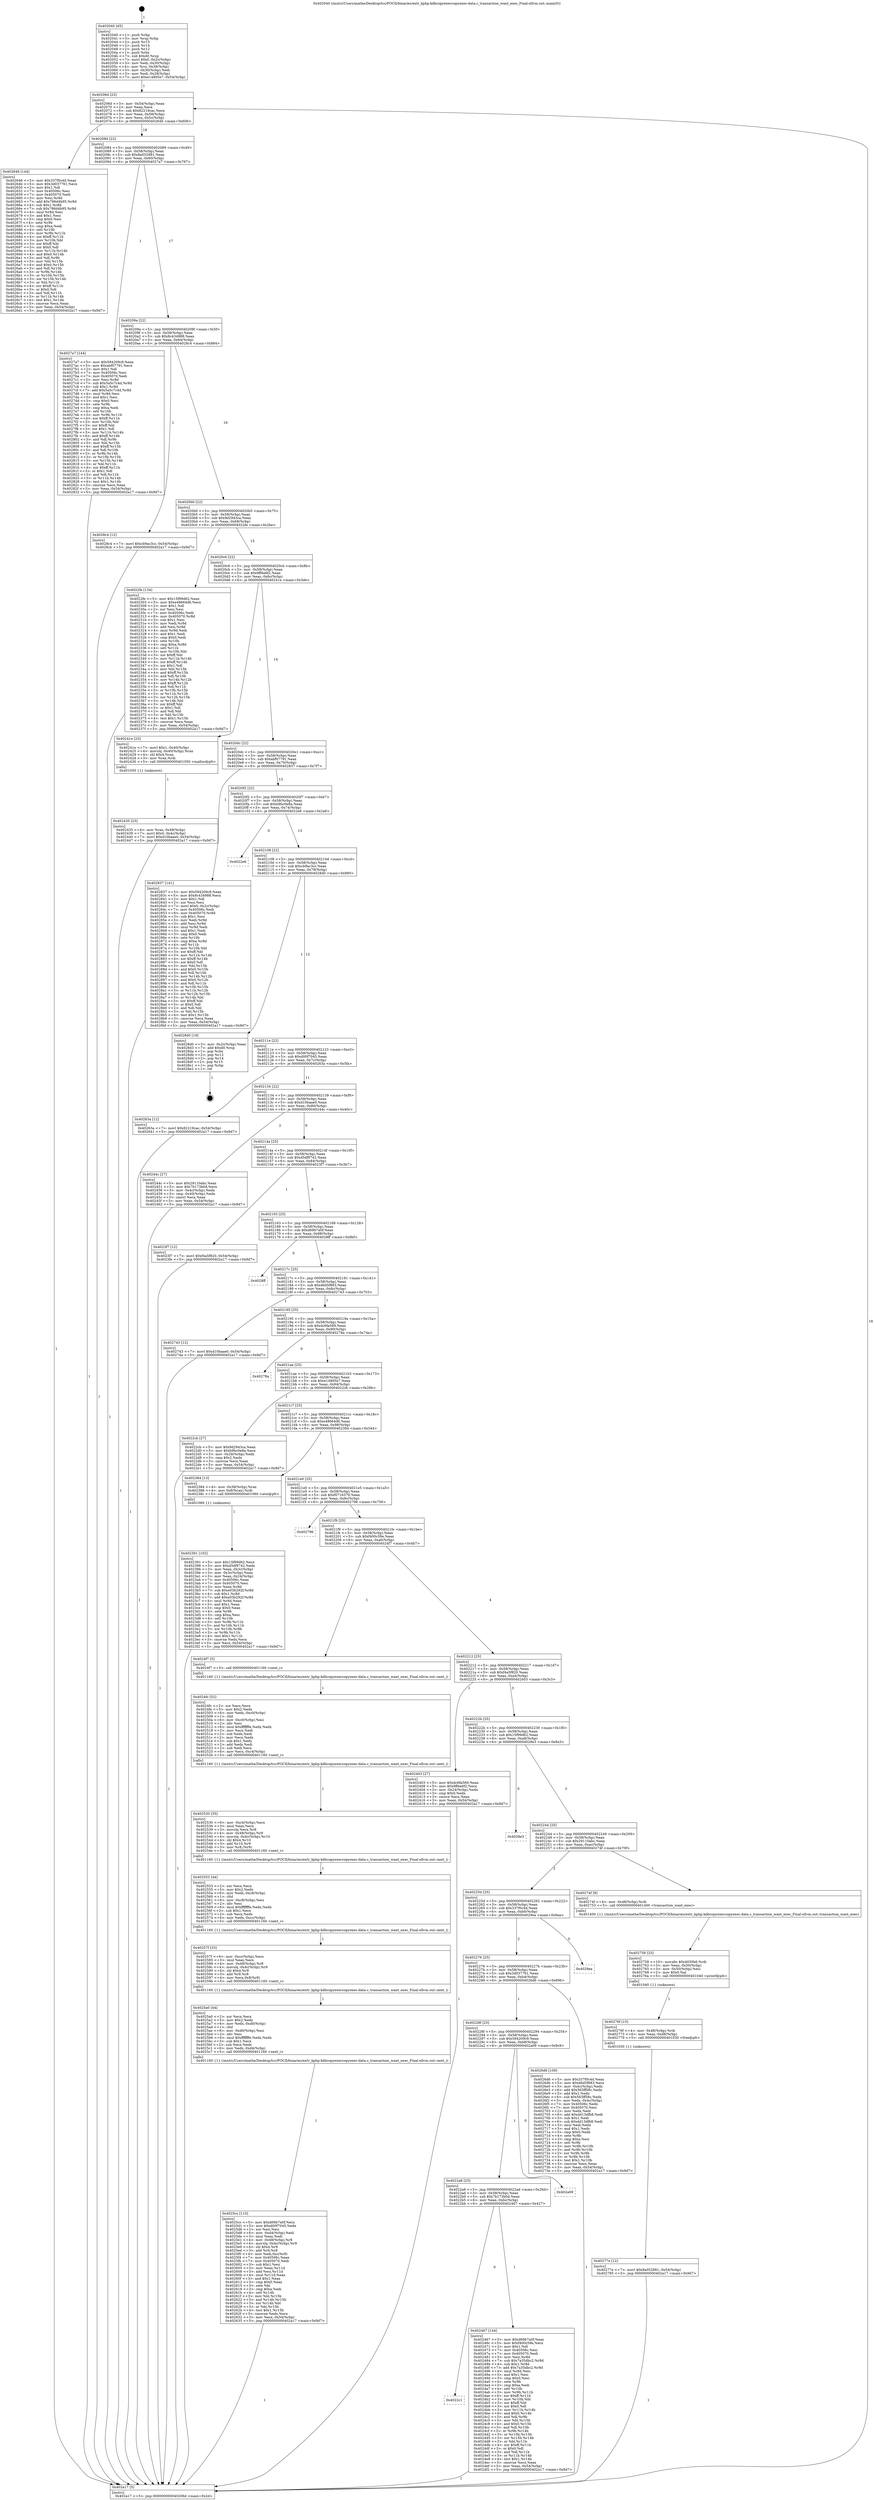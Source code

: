 digraph "0x402040" {
  label = "0x402040 (/mnt/c/Users/mathe/Desktop/tcc/POCII/binaries/extr_kphp-kdbcopyexeccopyexec-data.c_transaction_want_exec_Final-ollvm.out::main(0))"
  labelloc = "t"
  node[shape=record]

  Entry [label="",width=0.3,height=0.3,shape=circle,fillcolor=black,style=filled]
  "0x40206d" [label="{
     0x40206d [23]\l
     | [instrs]\l
     &nbsp;&nbsp;0x40206d \<+3\>: mov -0x54(%rbp),%eax\l
     &nbsp;&nbsp;0x402070 \<+2\>: mov %eax,%ecx\l
     &nbsp;&nbsp;0x402072 \<+6\>: sub $0x82219cac,%ecx\l
     &nbsp;&nbsp;0x402078 \<+3\>: mov %eax,-0x58(%rbp)\l
     &nbsp;&nbsp;0x40207b \<+3\>: mov %ecx,-0x5c(%rbp)\l
     &nbsp;&nbsp;0x40207e \<+6\>: je 0000000000402646 \<main+0x606\>\l
  }"]
  "0x402646" [label="{
     0x402646 [144]\l
     | [instrs]\l
     &nbsp;&nbsp;0x402646 \<+5\>: mov $0x337f0c4d,%eax\l
     &nbsp;&nbsp;0x40264b \<+5\>: mov $0x3d037761,%ecx\l
     &nbsp;&nbsp;0x402650 \<+2\>: mov $0x1,%dl\l
     &nbsp;&nbsp;0x402652 \<+7\>: mov 0x40506c,%esi\l
     &nbsp;&nbsp;0x402659 \<+7\>: mov 0x405070,%edi\l
     &nbsp;&nbsp;0x402660 \<+3\>: mov %esi,%r8d\l
     &nbsp;&nbsp;0x402663 \<+7\>: add $0x786d4b95,%r8d\l
     &nbsp;&nbsp;0x40266a \<+4\>: sub $0x1,%r8d\l
     &nbsp;&nbsp;0x40266e \<+7\>: sub $0x786d4b95,%r8d\l
     &nbsp;&nbsp;0x402675 \<+4\>: imul %r8d,%esi\l
     &nbsp;&nbsp;0x402679 \<+3\>: and $0x1,%esi\l
     &nbsp;&nbsp;0x40267c \<+3\>: cmp $0x0,%esi\l
     &nbsp;&nbsp;0x40267f \<+4\>: sete %r9b\l
     &nbsp;&nbsp;0x402683 \<+3\>: cmp $0xa,%edi\l
     &nbsp;&nbsp;0x402686 \<+4\>: setl %r10b\l
     &nbsp;&nbsp;0x40268a \<+3\>: mov %r9b,%r11b\l
     &nbsp;&nbsp;0x40268d \<+4\>: xor $0xff,%r11b\l
     &nbsp;&nbsp;0x402691 \<+3\>: mov %r10b,%bl\l
     &nbsp;&nbsp;0x402694 \<+3\>: xor $0xff,%bl\l
     &nbsp;&nbsp;0x402697 \<+3\>: xor $0x0,%dl\l
     &nbsp;&nbsp;0x40269a \<+3\>: mov %r11b,%r14b\l
     &nbsp;&nbsp;0x40269d \<+4\>: and $0x0,%r14b\l
     &nbsp;&nbsp;0x4026a1 \<+3\>: and %dl,%r9b\l
     &nbsp;&nbsp;0x4026a4 \<+3\>: mov %bl,%r15b\l
     &nbsp;&nbsp;0x4026a7 \<+4\>: and $0x0,%r15b\l
     &nbsp;&nbsp;0x4026ab \<+3\>: and %dl,%r10b\l
     &nbsp;&nbsp;0x4026ae \<+3\>: or %r9b,%r14b\l
     &nbsp;&nbsp;0x4026b1 \<+3\>: or %r10b,%r15b\l
     &nbsp;&nbsp;0x4026b4 \<+3\>: xor %r15b,%r14b\l
     &nbsp;&nbsp;0x4026b7 \<+3\>: or %bl,%r11b\l
     &nbsp;&nbsp;0x4026ba \<+4\>: xor $0xff,%r11b\l
     &nbsp;&nbsp;0x4026be \<+3\>: or $0x0,%dl\l
     &nbsp;&nbsp;0x4026c1 \<+3\>: and %dl,%r11b\l
     &nbsp;&nbsp;0x4026c4 \<+3\>: or %r11b,%r14b\l
     &nbsp;&nbsp;0x4026c7 \<+4\>: test $0x1,%r14b\l
     &nbsp;&nbsp;0x4026cb \<+3\>: cmovne %ecx,%eax\l
     &nbsp;&nbsp;0x4026ce \<+3\>: mov %eax,-0x54(%rbp)\l
     &nbsp;&nbsp;0x4026d1 \<+5\>: jmp 0000000000402a17 \<main+0x9d7\>\l
  }"]
  "0x402084" [label="{
     0x402084 [22]\l
     | [instrs]\l
     &nbsp;&nbsp;0x402084 \<+5\>: jmp 0000000000402089 \<main+0x49\>\l
     &nbsp;&nbsp;0x402089 \<+3\>: mov -0x58(%rbp),%eax\l
     &nbsp;&nbsp;0x40208c \<+5\>: sub $0x8a052881,%eax\l
     &nbsp;&nbsp;0x402091 \<+3\>: mov %eax,-0x60(%rbp)\l
     &nbsp;&nbsp;0x402094 \<+6\>: je 00000000004027a7 \<main+0x767\>\l
  }"]
  Exit [label="",width=0.3,height=0.3,shape=circle,fillcolor=black,style=filled,peripheries=2]
  "0x4027a7" [label="{
     0x4027a7 [144]\l
     | [instrs]\l
     &nbsp;&nbsp;0x4027a7 \<+5\>: mov $0x594209c9,%eax\l
     &nbsp;&nbsp;0x4027ac \<+5\>: mov $0xabf07791,%ecx\l
     &nbsp;&nbsp;0x4027b1 \<+2\>: mov $0x1,%dl\l
     &nbsp;&nbsp;0x4027b3 \<+7\>: mov 0x40506c,%esi\l
     &nbsp;&nbsp;0x4027ba \<+7\>: mov 0x405070,%edi\l
     &nbsp;&nbsp;0x4027c1 \<+3\>: mov %esi,%r8d\l
     &nbsp;&nbsp;0x4027c4 \<+7\>: sub $0x5a5c7c4d,%r8d\l
     &nbsp;&nbsp;0x4027cb \<+4\>: sub $0x1,%r8d\l
     &nbsp;&nbsp;0x4027cf \<+7\>: add $0x5a5c7c4d,%r8d\l
     &nbsp;&nbsp;0x4027d6 \<+4\>: imul %r8d,%esi\l
     &nbsp;&nbsp;0x4027da \<+3\>: and $0x1,%esi\l
     &nbsp;&nbsp;0x4027dd \<+3\>: cmp $0x0,%esi\l
     &nbsp;&nbsp;0x4027e0 \<+4\>: sete %r9b\l
     &nbsp;&nbsp;0x4027e4 \<+3\>: cmp $0xa,%edi\l
     &nbsp;&nbsp;0x4027e7 \<+4\>: setl %r10b\l
     &nbsp;&nbsp;0x4027eb \<+3\>: mov %r9b,%r11b\l
     &nbsp;&nbsp;0x4027ee \<+4\>: xor $0xff,%r11b\l
     &nbsp;&nbsp;0x4027f2 \<+3\>: mov %r10b,%bl\l
     &nbsp;&nbsp;0x4027f5 \<+3\>: xor $0xff,%bl\l
     &nbsp;&nbsp;0x4027f8 \<+3\>: xor $0x1,%dl\l
     &nbsp;&nbsp;0x4027fb \<+3\>: mov %r11b,%r14b\l
     &nbsp;&nbsp;0x4027fe \<+4\>: and $0xff,%r14b\l
     &nbsp;&nbsp;0x402802 \<+3\>: and %dl,%r9b\l
     &nbsp;&nbsp;0x402805 \<+3\>: mov %bl,%r15b\l
     &nbsp;&nbsp;0x402808 \<+4\>: and $0xff,%r15b\l
     &nbsp;&nbsp;0x40280c \<+3\>: and %dl,%r10b\l
     &nbsp;&nbsp;0x40280f \<+3\>: or %r9b,%r14b\l
     &nbsp;&nbsp;0x402812 \<+3\>: or %r10b,%r15b\l
     &nbsp;&nbsp;0x402815 \<+3\>: xor %r15b,%r14b\l
     &nbsp;&nbsp;0x402818 \<+3\>: or %bl,%r11b\l
     &nbsp;&nbsp;0x40281b \<+4\>: xor $0xff,%r11b\l
     &nbsp;&nbsp;0x40281f \<+3\>: or $0x1,%dl\l
     &nbsp;&nbsp;0x402822 \<+3\>: and %dl,%r11b\l
     &nbsp;&nbsp;0x402825 \<+3\>: or %r11b,%r14b\l
     &nbsp;&nbsp;0x402828 \<+4\>: test $0x1,%r14b\l
     &nbsp;&nbsp;0x40282c \<+3\>: cmovne %ecx,%eax\l
     &nbsp;&nbsp;0x40282f \<+3\>: mov %eax,-0x54(%rbp)\l
     &nbsp;&nbsp;0x402832 \<+5\>: jmp 0000000000402a17 \<main+0x9d7\>\l
  }"]
  "0x40209a" [label="{
     0x40209a [22]\l
     | [instrs]\l
     &nbsp;&nbsp;0x40209a \<+5\>: jmp 000000000040209f \<main+0x5f\>\l
     &nbsp;&nbsp;0x40209f \<+3\>: mov -0x58(%rbp),%eax\l
     &nbsp;&nbsp;0x4020a2 \<+5\>: sub $0x8c434988,%eax\l
     &nbsp;&nbsp;0x4020a7 \<+3\>: mov %eax,-0x64(%rbp)\l
     &nbsp;&nbsp;0x4020aa \<+6\>: je 00000000004028c4 \<main+0x884\>\l
  }"]
  "0x40277e" [label="{
     0x40277e [12]\l
     | [instrs]\l
     &nbsp;&nbsp;0x40277e \<+7\>: movl $0x8a052881,-0x54(%rbp)\l
     &nbsp;&nbsp;0x402785 \<+5\>: jmp 0000000000402a17 \<main+0x9d7\>\l
  }"]
  "0x4028c4" [label="{
     0x4028c4 [12]\l
     | [instrs]\l
     &nbsp;&nbsp;0x4028c4 \<+7\>: movl $0xcb9ac3cc,-0x54(%rbp)\l
     &nbsp;&nbsp;0x4028cb \<+5\>: jmp 0000000000402a17 \<main+0x9d7\>\l
  }"]
  "0x4020b0" [label="{
     0x4020b0 [22]\l
     | [instrs]\l
     &nbsp;&nbsp;0x4020b0 \<+5\>: jmp 00000000004020b5 \<main+0x75\>\l
     &nbsp;&nbsp;0x4020b5 \<+3\>: mov -0x58(%rbp),%eax\l
     &nbsp;&nbsp;0x4020b8 \<+5\>: sub $0x9d2943ca,%eax\l
     &nbsp;&nbsp;0x4020bd \<+3\>: mov %eax,-0x68(%rbp)\l
     &nbsp;&nbsp;0x4020c0 \<+6\>: je 00000000004022fe \<main+0x2be\>\l
  }"]
  "0x40276f" [label="{
     0x40276f [15]\l
     | [instrs]\l
     &nbsp;&nbsp;0x40276f \<+4\>: mov -0x48(%rbp),%rdi\l
     &nbsp;&nbsp;0x402773 \<+6\>: mov %eax,-0xd8(%rbp)\l
     &nbsp;&nbsp;0x402779 \<+5\>: call 0000000000401030 \<free@plt\>\l
     | [calls]\l
     &nbsp;&nbsp;0x401030 \{1\} (unknown)\l
  }"]
  "0x4022fe" [label="{
     0x4022fe [134]\l
     | [instrs]\l
     &nbsp;&nbsp;0x4022fe \<+5\>: mov $0x15f99d62,%eax\l
     &nbsp;&nbsp;0x402303 \<+5\>: mov $0xe48664d6,%ecx\l
     &nbsp;&nbsp;0x402308 \<+2\>: mov $0x1,%dl\l
     &nbsp;&nbsp;0x40230a \<+2\>: xor %esi,%esi\l
     &nbsp;&nbsp;0x40230c \<+7\>: mov 0x40506c,%edi\l
     &nbsp;&nbsp;0x402313 \<+8\>: mov 0x405070,%r8d\l
     &nbsp;&nbsp;0x40231b \<+3\>: sub $0x1,%esi\l
     &nbsp;&nbsp;0x40231e \<+3\>: mov %edi,%r9d\l
     &nbsp;&nbsp;0x402321 \<+3\>: add %esi,%r9d\l
     &nbsp;&nbsp;0x402324 \<+4\>: imul %r9d,%edi\l
     &nbsp;&nbsp;0x402328 \<+3\>: and $0x1,%edi\l
     &nbsp;&nbsp;0x40232b \<+3\>: cmp $0x0,%edi\l
     &nbsp;&nbsp;0x40232e \<+4\>: sete %r10b\l
     &nbsp;&nbsp;0x402332 \<+4\>: cmp $0xa,%r8d\l
     &nbsp;&nbsp;0x402336 \<+4\>: setl %r11b\l
     &nbsp;&nbsp;0x40233a \<+3\>: mov %r10b,%bl\l
     &nbsp;&nbsp;0x40233d \<+3\>: xor $0xff,%bl\l
     &nbsp;&nbsp;0x402340 \<+3\>: mov %r11b,%r14b\l
     &nbsp;&nbsp;0x402343 \<+4\>: xor $0xff,%r14b\l
     &nbsp;&nbsp;0x402347 \<+3\>: xor $0x1,%dl\l
     &nbsp;&nbsp;0x40234a \<+3\>: mov %bl,%r15b\l
     &nbsp;&nbsp;0x40234d \<+4\>: and $0xff,%r15b\l
     &nbsp;&nbsp;0x402351 \<+3\>: and %dl,%r10b\l
     &nbsp;&nbsp;0x402354 \<+3\>: mov %r14b,%r12b\l
     &nbsp;&nbsp;0x402357 \<+4\>: and $0xff,%r12b\l
     &nbsp;&nbsp;0x40235b \<+3\>: and %dl,%r11b\l
     &nbsp;&nbsp;0x40235e \<+3\>: or %r10b,%r15b\l
     &nbsp;&nbsp;0x402361 \<+3\>: or %r11b,%r12b\l
     &nbsp;&nbsp;0x402364 \<+3\>: xor %r12b,%r15b\l
     &nbsp;&nbsp;0x402367 \<+3\>: or %r14b,%bl\l
     &nbsp;&nbsp;0x40236a \<+3\>: xor $0xff,%bl\l
     &nbsp;&nbsp;0x40236d \<+3\>: or $0x1,%dl\l
     &nbsp;&nbsp;0x402370 \<+2\>: and %dl,%bl\l
     &nbsp;&nbsp;0x402372 \<+3\>: or %bl,%r15b\l
     &nbsp;&nbsp;0x402375 \<+4\>: test $0x1,%r15b\l
     &nbsp;&nbsp;0x402379 \<+3\>: cmovne %ecx,%eax\l
     &nbsp;&nbsp;0x40237c \<+3\>: mov %eax,-0x54(%rbp)\l
     &nbsp;&nbsp;0x40237f \<+5\>: jmp 0000000000402a17 \<main+0x9d7\>\l
  }"]
  "0x4020c6" [label="{
     0x4020c6 [22]\l
     | [instrs]\l
     &nbsp;&nbsp;0x4020c6 \<+5\>: jmp 00000000004020cb \<main+0x8b\>\l
     &nbsp;&nbsp;0x4020cb \<+3\>: mov -0x58(%rbp),%eax\l
     &nbsp;&nbsp;0x4020ce \<+5\>: sub $0x9ff4e6f2,%eax\l
     &nbsp;&nbsp;0x4020d3 \<+3\>: mov %eax,-0x6c(%rbp)\l
     &nbsp;&nbsp;0x4020d6 \<+6\>: je 000000000040241e \<main+0x3de\>\l
  }"]
  "0x402758" [label="{
     0x402758 [23]\l
     | [instrs]\l
     &nbsp;&nbsp;0x402758 \<+10\>: movabs $0x4030b6,%rdi\l
     &nbsp;&nbsp;0x402762 \<+3\>: mov %eax,-0x50(%rbp)\l
     &nbsp;&nbsp;0x402765 \<+3\>: mov -0x50(%rbp),%esi\l
     &nbsp;&nbsp;0x402768 \<+2\>: mov $0x0,%al\l
     &nbsp;&nbsp;0x40276a \<+5\>: call 0000000000401040 \<printf@plt\>\l
     | [calls]\l
     &nbsp;&nbsp;0x401040 \{1\} (unknown)\l
  }"]
  "0x40241e" [label="{
     0x40241e [23]\l
     | [instrs]\l
     &nbsp;&nbsp;0x40241e \<+7\>: movl $0x1,-0x40(%rbp)\l
     &nbsp;&nbsp;0x402425 \<+4\>: movslq -0x40(%rbp),%rax\l
     &nbsp;&nbsp;0x402429 \<+4\>: shl $0x4,%rax\l
     &nbsp;&nbsp;0x40242d \<+3\>: mov %rax,%rdi\l
     &nbsp;&nbsp;0x402430 \<+5\>: call 0000000000401050 \<malloc@plt\>\l
     | [calls]\l
     &nbsp;&nbsp;0x401050 \{1\} (unknown)\l
  }"]
  "0x4020dc" [label="{
     0x4020dc [22]\l
     | [instrs]\l
     &nbsp;&nbsp;0x4020dc \<+5\>: jmp 00000000004020e1 \<main+0xa1\>\l
     &nbsp;&nbsp;0x4020e1 \<+3\>: mov -0x58(%rbp),%eax\l
     &nbsp;&nbsp;0x4020e4 \<+5\>: sub $0xabf07791,%eax\l
     &nbsp;&nbsp;0x4020e9 \<+3\>: mov %eax,-0x70(%rbp)\l
     &nbsp;&nbsp;0x4020ec \<+6\>: je 0000000000402837 \<main+0x7f7\>\l
  }"]
  "0x4025cc" [label="{
     0x4025cc [110]\l
     | [instrs]\l
     &nbsp;&nbsp;0x4025cc \<+5\>: mov $0xd69b7a0f,%ecx\l
     &nbsp;&nbsp;0x4025d1 \<+5\>: mov $0xd00f7045,%edx\l
     &nbsp;&nbsp;0x4025d6 \<+2\>: xor %esi,%esi\l
     &nbsp;&nbsp;0x4025d8 \<+6\>: mov -0xd4(%rbp),%edi\l
     &nbsp;&nbsp;0x4025de \<+3\>: imul %eax,%edi\l
     &nbsp;&nbsp;0x4025e1 \<+4\>: mov -0x48(%rbp),%r8\l
     &nbsp;&nbsp;0x4025e5 \<+4\>: movslq -0x4c(%rbp),%r9\l
     &nbsp;&nbsp;0x4025e9 \<+4\>: shl $0x4,%r9\l
     &nbsp;&nbsp;0x4025ed \<+3\>: add %r9,%r8\l
     &nbsp;&nbsp;0x4025f0 \<+4\>: mov %edi,0xc(%r8)\l
     &nbsp;&nbsp;0x4025f4 \<+7\>: mov 0x40506c,%eax\l
     &nbsp;&nbsp;0x4025fb \<+7\>: mov 0x405070,%edi\l
     &nbsp;&nbsp;0x402602 \<+3\>: sub $0x1,%esi\l
     &nbsp;&nbsp;0x402605 \<+3\>: mov %eax,%r11d\l
     &nbsp;&nbsp;0x402608 \<+3\>: add %esi,%r11d\l
     &nbsp;&nbsp;0x40260b \<+4\>: imul %r11d,%eax\l
     &nbsp;&nbsp;0x40260f \<+3\>: and $0x1,%eax\l
     &nbsp;&nbsp;0x402612 \<+3\>: cmp $0x0,%eax\l
     &nbsp;&nbsp;0x402615 \<+3\>: sete %bl\l
     &nbsp;&nbsp;0x402618 \<+3\>: cmp $0xa,%edi\l
     &nbsp;&nbsp;0x40261b \<+4\>: setl %r14b\l
     &nbsp;&nbsp;0x40261f \<+3\>: mov %bl,%r15b\l
     &nbsp;&nbsp;0x402622 \<+3\>: and %r14b,%r15b\l
     &nbsp;&nbsp;0x402625 \<+3\>: xor %r14b,%bl\l
     &nbsp;&nbsp;0x402628 \<+3\>: or %bl,%r15b\l
     &nbsp;&nbsp;0x40262b \<+4\>: test $0x1,%r15b\l
     &nbsp;&nbsp;0x40262f \<+3\>: cmovne %edx,%ecx\l
     &nbsp;&nbsp;0x402632 \<+3\>: mov %ecx,-0x54(%rbp)\l
     &nbsp;&nbsp;0x402635 \<+5\>: jmp 0000000000402a17 \<main+0x9d7\>\l
  }"]
  "0x402837" [label="{
     0x402837 [141]\l
     | [instrs]\l
     &nbsp;&nbsp;0x402837 \<+5\>: mov $0x594209c9,%eax\l
     &nbsp;&nbsp;0x40283c \<+5\>: mov $0x8c434988,%ecx\l
     &nbsp;&nbsp;0x402841 \<+2\>: mov $0x1,%dl\l
     &nbsp;&nbsp;0x402843 \<+2\>: xor %esi,%esi\l
     &nbsp;&nbsp;0x402845 \<+7\>: movl $0x0,-0x2c(%rbp)\l
     &nbsp;&nbsp;0x40284c \<+7\>: mov 0x40506c,%edi\l
     &nbsp;&nbsp;0x402853 \<+8\>: mov 0x405070,%r8d\l
     &nbsp;&nbsp;0x40285b \<+3\>: sub $0x1,%esi\l
     &nbsp;&nbsp;0x40285e \<+3\>: mov %edi,%r9d\l
     &nbsp;&nbsp;0x402861 \<+3\>: add %esi,%r9d\l
     &nbsp;&nbsp;0x402864 \<+4\>: imul %r9d,%edi\l
     &nbsp;&nbsp;0x402868 \<+3\>: and $0x1,%edi\l
     &nbsp;&nbsp;0x40286b \<+3\>: cmp $0x0,%edi\l
     &nbsp;&nbsp;0x40286e \<+4\>: sete %r10b\l
     &nbsp;&nbsp;0x402872 \<+4\>: cmp $0xa,%r8d\l
     &nbsp;&nbsp;0x402876 \<+4\>: setl %r11b\l
     &nbsp;&nbsp;0x40287a \<+3\>: mov %r10b,%bl\l
     &nbsp;&nbsp;0x40287d \<+3\>: xor $0xff,%bl\l
     &nbsp;&nbsp;0x402880 \<+3\>: mov %r11b,%r14b\l
     &nbsp;&nbsp;0x402883 \<+4\>: xor $0xff,%r14b\l
     &nbsp;&nbsp;0x402887 \<+3\>: xor $0x0,%dl\l
     &nbsp;&nbsp;0x40288a \<+3\>: mov %bl,%r15b\l
     &nbsp;&nbsp;0x40288d \<+4\>: and $0x0,%r15b\l
     &nbsp;&nbsp;0x402891 \<+3\>: and %dl,%r10b\l
     &nbsp;&nbsp;0x402894 \<+3\>: mov %r14b,%r12b\l
     &nbsp;&nbsp;0x402897 \<+4\>: and $0x0,%r12b\l
     &nbsp;&nbsp;0x40289b \<+3\>: and %dl,%r11b\l
     &nbsp;&nbsp;0x40289e \<+3\>: or %r10b,%r15b\l
     &nbsp;&nbsp;0x4028a1 \<+3\>: or %r11b,%r12b\l
     &nbsp;&nbsp;0x4028a4 \<+3\>: xor %r12b,%r15b\l
     &nbsp;&nbsp;0x4028a7 \<+3\>: or %r14b,%bl\l
     &nbsp;&nbsp;0x4028aa \<+3\>: xor $0xff,%bl\l
     &nbsp;&nbsp;0x4028ad \<+3\>: or $0x0,%dl\l
     &nbsp;&nbsp;0x4028b0 \<+2\>: and %dl,%bl\l
     &nbsp;&nbsp;0x4028b2 \<+3\>: or %bl,%r15b\l
     &nbsp;&nbsp;0x4028b5 \<+4\>: test $0x1,%r15b\l
     &nbsp;&nbsp;0x4028b9 \<+3\>: cmovne %ecx,%eax\l
     &nbsp;&nbsp;0x4028bc \<+3\>: mov %eax,-0x54(%rbp)\l
     &nbsp;&nbsp;0x4028bf \<+5\>: jmp 0000000000402a17 \<main+0x9d7\>\l
  }"]
  "0x4020f2" [label="{
     0x4020f2 [22]\l
     | [instrs]\l
     &nbsp;&nbsp;0x4020f2 \<+5\>: jmp 00000000004020f7 \<main+0xb7\>\l
     &nbsp;&nbsp;0x4020f7 \<+3\>: mov -0x58(%rbp),%eax\l
     &nbsp;&nbsp;0x4020fa \<+5\>: sub $0xb9bc0e8a,%eax\l
     &nbsp;&nbsp;0x4020ff \<+3\>: mov %eax,-0x74(%rbp)\l
     &nbsp;&nbsp;0x402102 \<+6\>: je 00000000004022e6 \<main+0x2a6\>\l
  }"]
  "0x4025a0" [label="{
     0x4025a0 [44]\l
     | [instrs]\l
     &nbsp;&nbsp;0x4025a0 \<+2\>: xor %ecx,%ecx\l
     &nbsp;&nbsp;0x4025a2 \<+5\>: mov $0x2,%edx\l
     &nbsp;&nbsp;0x4025a7 \<+6\>: mov %edx,-0xd0(%rbp)\l
     &nbsp;&nbsp;0x4025ad \<+1\>: cltd\l
     &nbsp;&nbsp;0x4025ae \<+6\>: mov -0xd0(%rbp),%esi\l
     &nbsp;&nbsp;0x4025b4 \<+2\>: idiv %esi\l
     &nbsp;&nbsp;0x4025b6 \<+6\>: imul $0xfffffffe,%edx,%edx\l
     &nbsp;&nbsp;0x4025bc \<+3\>: sub $0x1,%ecx\l
     &nbsp;&nbsp;0x4025bf \<+2\>: sub %ecx,%edx\l
     &nbsp;&nbsp;0x4025c1 \<+6\>: mov %edx,-0xd4(%rbp)\l
     &nbsp;&nbsp;0x4025c7 \<+5\>: call 0000000000401160 \<next_i\>\l
     | [calls]\l
     &nbsp;&nbsp;0x401160 \{1\} (/mnt/c/Users/mathe/Desktop/tcc/POCII/binaries/extr_kphp-kdbcopyexeccopyexec-data.c_transaction_want_exec_Final-ollvm.out::next_i)\l
  }"]
  "0x4022e6" [label="{
     0x4022e6\l
  }", style=dashed]
  "0x402108" [label="{
     0x402108 [22]\l
     | [instrs]\l
     &nbsp;&nbsp;0x402108 \<+5\>: jmp 000000000040210d \<main+0xcd\>\l
     &nbsp;&nbsp;0x40210d \<+3\>: mov -0x58(%rbp),%eax\l
     &nbsp;&nbsp;0x402110 \<+5\>: sub $0xcb9ac3cc,%eax\l
     &nbsp;&nbsp;0x402115 \<+3\>: mov %eax,-0x78(%rbp)\l
     &nbsp;&nbsp;0x402118 \<+6\>: je 00000000004028d0 \<main+0x890\>\l
  }"]
  "0x40257f" [label="{
     0x40257f [33]\l
     | [instrs]\l
     &nbsp;&nbsp;0x40257f \<+6\>: mov -0xcc(%rbp),%ecx\l
     &nbsp;&nbsp;0x402585 \<+3\>: imul %eax,%ecx\l
     &nbsp;&nbsp;0x402588 \<+4\>: mov -0x48(%rbp),%r8\l
     &nbsp;&nbsp;0x40258c \<+4\>: movslq -0x4c(%rbp),%r9\l
     &nbsp;&nbsp;0x402590 \<+4\>: shl $0x4,%r9\l
     &nbsp;&nbsp;0x402594 \<+3\>: add %r9,%r8\l
     &nbsp;&nbsp;0x402597 \<+4\>: mov %ecx,0x8(%r8)\l
     &nbsp;&nbsp;0x40259b \<+5\>: call 0000000000401160 \<next_i\>\l
     | [calls]\l
     &nbsp;&nbsp;0x401160 \{1\} (/mnt/c/Users/mathe/Desktop/tcc/POCII/binaries/extr_kphp-kdbcopyexeccopyexec-data.c_transaction_want_exec_Final-ollvm.out::next_i)\l
  }"]
  "0x4028d0" [label="{
     0x4028d0 [19]\l
     | [instrs]\l
     &nbsp;&nbsp;0x4028d0 \<+3\>: mov -0x2c(%rbp),%eax\l
     &nbsp;&nbsp;0x4028d3 \<+7\>: add $0xd0,%rsp\l
     &nbsp;&nbsp;0x4028da \<+1\>: pop %rbx\l
     &nbsp;&nbsp;0x4028db \<+2\>: pop %r12\l
     &nbsp;&nbsp;0x4028dd \<+2\>: pop %r14\l
     &nbsp;&nbsp;0x4028df \<+2\>: pop %r15\l
     &nbsp;&nbsp;0x4028e1 \<+1\>: pop %rbp\l
     &nbsp;&nbsp;0x4028e2 \<+1\>: ret\l
  }"]
  "0x40211e" [label="{
     0x40211e [22]\l
     | [instrs]\l
     &nbsp;&nbsp;0x40211e \<+5\>: jmp 0000000000402123 \<main+0xe3\>\l
     &nbsp;&nbsp;0x402123 \<+3\>: mov -0x58(%rbp),%eax\l
     &nbsp;&nbsp;0x402126 \<+5\>: sub $0xd00f7045,%eax\l
     &nbsp;&nbsp;0x40212b \<+3\>: mov %eax,-0x7c(%rbp)\l
     &nbsp;&nbsp;0x40212e \<+6\>: je 000000000040263a \<main+0x5fa\>\l
  }"]
  "0x402553" [label="{
     0x402553 [44]\l
     | [instrs]\l
     &nbsp;&nbsp;0x402553 \<+2\>: xor %ecx,%ecx\l
     &nbsp;&nbsp;0x402555 \<+5\>: mov $0x2,%edx\l
     &nbsp;&nbsp;0x40255a \<+6\>: mov %edx,-0xc8(%rbp)\l
     &nbsp;&nbsp;0x402560 \<+1\>: cltd\l
     &nbsp;&nbsp;0x402561 \<+6\>: mov -0xc8(%rbp),%esi\l
     &nbsp;&nbsp;0x402567 \<+2\>: idiv %esi\l
     &nbsp;&nbsp;0x402569 \<+6\>: imul $0xfffffffe,%edx,%edx\l
     &nbsp;&nbsp;0x40256f \<+3\>: sub $0x1,%ecx\l
     &nbsp;&nbsp;0x402572 \<+2\>: sub %ecx,%edx\l
     &nbsp;&nbsp;0x402574 \<+6\>: mov %edx,-0xcc(%rbp)\l
     &nbsp;&nbsp;0x40257a \<+5\>: call 0000000000401160 \<next_i\>\l
     | [calls]\l
     &nbsp;&nbsp;0x401160 \{1\} (/mnt/c/Users/mathe/Desktop/tcc/POCII/binaries/extr_kphp-kdbcopyexeccopyexec-data.c_transaction_want_exec_Final-ollvm.out::next_i)\l
  }"]
  "0x40263a" [label="{
     0x40263a [12]\l
     | [instrs]\l
     &nbsp;&nbsp;0x40263a \<+7\>: movl $0x82219cac,-0x54(%rbp)\l
     &nbsp;&nbsp;0x402641 \<+5\>: jmp 0000000000402a17 \<main+0x9d7\>\l
  }"]
  "0x402134" [label="{
     0x402134 [22]\l
     | [instrs]\l
     &nbsp;&nbsp;0x402134 \<+5\>: jmp 0000000000402139 \<main+0xf9\>\l
     &nbsp;&nbsp;0x402139 \<+3\>: mov -0x58(%rbp),%eax\l
     &nbsp;&nbsp;0x40213c \<+5\>: sub $0xd10baae0,%eax\l
     &nbsp;&nbsp;0x402141 \<+3\>: mov %eax,-0x80(%rbp)\l
     &nbsp;&nbsp;0x402144 \<+6\>: je 000000000040244c \<main+0x40c\>\l
  }"]
  "0x402530" [label="{
     0x402530 [35]\l
     | [instrs]\l
     &nbsp;&nbsp;0x402530 \<+6\>: mov -0xc4(%rbp),%ecx\l
     &nbsp;&nbsp;0x402536 \<+3\>: imul %eax,%ecx\l
     &nbsp;&nbsp;0x402539 \<+3\>: movslq %ecx,%r8\l
     &nbsp;&nbsp;0x40253c \<+4\>: mov -0x48(%rbp),%r9\l
     &nbsp;&nbsp;0x402540 \<+4\>: movslq -0x4c(%rbp),%r10\l
     &nbsp;&nbsp;0x402544 \<+4\>: shl $0x4,%r10\l
     &nbsp;&nbsp;0x402548 \<+3\>: add %r10,%r9\l
     &nbsp;&nbsp;0x40254b \<+3\>: mov %r8,(%r9)\l
     &nbsp;&nbsp;0x40254e \<+5\>: call 0000000000401160 \<next_i\>\l
     | [calls]\l
     &nbsp;&nbsp;0x401160 \{1\} (/mnt/c/Users/mathe/Desktop/tcc/POCII/binaries/extr_kphp-kdbcopyexeccopyexec-data.c_transaction_want_exec_Final-ollvm.out::next_i)\l
  }"]
  "0x40244c" [label="{
     0x40244c [27]\l
     | [instrs]\l
     &nbsp;&nbsp;0x40244c \<+5\>: mov $0x29110abc,%eax\l
     &nbsp;&nbsp;0x402451 \<+5\>: mov $0x7b173b0d,%ecx\l
     &nbsp;&nbsp;0x402456 \<+3\>: mov -0x4c(%rbp),%edx\l
     &nbsp;&nbsp;0x402459 \<+3\>: cmp -0x40(%rbp),%edx\l
     &nbsp;&nbsp;0x40245c \<+3\>: cmovl %ecx,%eax\l
     &nbsp;&nbsp;0x40245f \<+3\>: mov %eax,-0x54(%rbp)\l
     &nbsp;&nbsp;0x402462 \<+5\>: jmp 0000000000402a17 \<main+0x9d7\>\l
  }"]
  "0x40214a" [label="{
     0x40214a [25]\l
     | [instrs]\l
     &nbsp;&nbsp;0x40214a \<+5\>: jmp 000000000040214f \<main+0x10f\>\l
     &nbsp;&nbsp;0x40214f \<+3\>: mov -0x58(%rbp),%eax\l
     &nbsp;&nbsp;0x402152 \<+5\>: sub $0xd5df9742,%eax\l
     &nbsp;&nbsp;0x402157 \<+6\>: mov %eax,-0x84(%rbp)\l
     &nbsp;&nbsp;0x40215d \<+6\>: je 00000000004023f7 \<main+0x3b7\>\l
  }"]
  "0x4024fc" [label="{
     0x4024fc [52]\l
     | [instrs]\l
     &nbsp;&nbsp;0x4024fc \<+2\>: xor %ecx,%ecx\l
     &nbsp;&nbsp;0x4024fe \<+5\>: mov $0x2,%edx\l
     &nbsp;&nbsp;0x402503 \<+6\>: mov %edx,-0xc0(%rbp)\l
     &nbsp;&nbsp;0x402509 \<+1\>: cltd\l
     &nbsp;&nbsp;0x40250a \<+6\>: mov -0xc0(%rbp),%esi\l
     &nbsp;&nbsp;0x402510 \<+2\>: idiv %esi\l
     &nbsp;&nbsp;0x402512 \<+6\>: imul $0xfffffffe,%edx,%edx\l
     &nbsp;&nbsp;0x402518 \<+2\>: mov %ecx,%edi\l
     &nbsp;&nbsp;0x40251a \<+2\>: sub %edx,%edi\l
     &nbsp;&nbsp;0x40251c \<+2\>: mov %ecx,%edx\l
     &nbsp;&nbsp;0x40251e \<+3\>: sub $0x1,%edx\l
     &nbsp;&nbsp;0x402521 \<+2\>: add %edx,%edi\l
     &nbsp;&nbsp;0x402523 \<+2\>: sub %edi,%ecx\l
     &nbsp;&nbsp;0x402525 \<+6\>: mov %ecx,-0xc4(%rbp)\l
     &nbsp;&nbsp;0x40252b \<+5\>: call 0000000000401160 \<next_i\>\l
     | [calls]\l
     &nbsp;&nbsp;0x401160 \{1\} (/mnt/c/Users/mathe/Desktop/tcc/POCII/binaries/extr_kphp-kdbcopyexeccopyexec-data.c_transaction_want_exec_Final-ollvm.out::next_i)\l
  }"]
  "0x4023f7" [label="{
     0x4023f7 [12]\l
     | [instrs]\l
     &nbsp;&nbsp;0x4023f7 \<+7\>: movl $0xf4a5f820,-0x54(%rbp)\l
     &nbsp;&nbsp;0x4023fe \<+5\>: jmp 0000000000402a17 \<main+0x9d7\>\l
  }"]
  "0x402163" [label="{
     0x402163 [25]\l
     | [instrs]\l
     &nbsp;&nbsp;0x402163 \<+5\>: jmp 0000000000402168 \<main+0x128\>\l
     &nbsp;&nbsp;0x402168 \<+3\>: mov -0x58(%rbp),%eax\l
     &nbsp;&nbsp;0x40216b \<+5\>: sub $0xd69b7a0f,%eax\l
     &nbsp;&nbsp;0x402170 \<+6\>: mov %eax,-0x88(%rbp)\l
     &nbsp;&nbsp;0x402176 \<+6\>: je 00000000004028ff \<main+0x8bf\>\l
  }"]
  "0x4022c1" [label="{
     0x4022c1\l
  }", style=dashed]
  "0x4028ff" [label="{
     0x4028ff\l
  }", style=dashed]
  "0x40217c" [label="{
     0x40217c [25]\l
     | [instrs]\l
     &nbsp;&nbsp;0x40217c \<+5\>: jmp 0000000000402181 \<main+0x141\>\l
     &nbsp;&nbsp;0x402181 \<+3\>: mov -0x58(%rbp),%eax\l
     &nbsp;&nbsp;0x402184 \<+5\>: sub $0xd6d5f883,%eax\l
     &nbsp;&nbsp;0x402189 \<+6\>: mov %eax,-0x8c(%rbp)\l
     &nbsp;&nbsp;0x40218f \<+6\>: je 0000000000402743 \<main+0x703\>\l
  }"]
  "0x402467" [label="{
     0x402467 [144]\l
     | [instrs]\l
     &nbsp;&nbsp;0x402467 \<+5\>: mov $0xd69b7a0f,%eax\l
     &nbsp;&nbsp;0x40246c \<+5\>: mov $0xf400c59e,%ecx\l
     &nbsp;&nbsp;0x402471 \<+2\>: mov $0x1,%dl\l
     &nbsp;&nbsp;0x402473 \<+7\>: mov 0x40506c,%esi\l
     &nbsp;&nbsp;0x40247a \<+7\>: mov 0x405070,%edi\l
     &nbsp;&nbsp;0x402481 \<+3\>: mov %esi,%r8d\l
     &nbsp;&nbsp;0x402484 \<+7\>: sub $0x7a35dbc2,%r8d\l
     &nbsp;&nbsp;0x40248b \<+4\>: sub $0x1,%r8d\l
     &nbsp;&nbsp;0x40248f \<+7\>: add $0x7a35dbc2,%r8d\l
     &nbsp;&nbsp;0x402496 \<+4\>: imul %r8d,%esi\l
     &nbsp;&nbsp;0x40249a \<+3\>: and $0x1,%esi\l
     &nbsp;&nbsp;0x40249d \<+3\>: cmp $0x0,%esi\l
     &nbsp;&nbsp;0x4024a0 \<+4\>: sete %r9b\l
     &nbsp;&nbsp;0x4024a4 \<+3\>: cmp $0xa,%edi\l
     &nbsp;&nbsp;0x4024a7 \<+4\>: setl %r10b\l
     &nbsp;&nbsp;0x4024ab \<+3\>: mov %r9b,%r11b\l
     &nbsp;&nbsp;0x4024ae \<+4\>: xor $0xff,%r11b\l
     &nbsp;&nbsp;0x4024b2 \<+3\>: mov %r10b,%bl\l
     &nbsp;&nbsp;0x4024b5 \<+3\>: xor $0xff,%bl\l
     &nbsp;&nbsp;0x4024b8 \<+3\>: xor $0x0,%dl\l
     &nbsp;&nbsp;0x4024bb \<+3\>: mov %r11b,%r14b\l
     &nbsp;&nbsp;0x4024be \<+4\>: and $0x0,%r14b\l
     &nbsp;&nbsp;0x4024c2 \<+3\>: and %dl,%r9b\l
     &nbsp;&nbsp;0x4024c5 \<+3\>: mov %bl,%r15b\l
     &nbsp;&nbsp;0x4024c8 \<+4\>: and $0x0,%r15b\l
     &nbsp;&nbsp;0x4024cc \<+3\>: and %dl,%r10b\l
     &nbsp;&nbsp;0x4024cf \<+3\>: or %r9b,%r14b\l
     &nbsp;&nbsp;0x4024d2 \<+3\>: or %r10b,%r15b\l
     &nbsp;&nbsp;0x4024d5 \<+3\>: xor %r15b,%r14b\l
     &nbsp;&nbsp;0x4024d8 \<+3\>: or %bl,%r11b\l
     &nbsp;&nbsp;0x4024db \<+4\>: xor $0xff,%r11b\l
     &nbsp;&nbsp;0x4024df \<+3\>: or $0x0,%dl\l
     &nbsp;&nbsp;0x4024e2 \<+3\>: and %dl,%r11b\l
     &nbsp;&nbsp;0x4024e5 \<+3\>: or %r11b,%r14b\l
     &nbsp;&nbsp;0x4024e8 \<+4\>: test $0x1,%r14b\l
     &nbsp;&nbsp;0x4024ec \<+3\>: cmovne %ecx,%eax\l
     &nbsp;&nbsp;0x4024ef \<+3\>: mov %eax,-0x54(%rbp)\l
     &nbsp;&nbsp;0x4024f2 \<+5\>: jmp 0000000000402a17 \<main+0x9d7\>\l
  }"]
  "0x402743" [label="{
     0x402743 [12]\l
     | [instrs]\l
     &nbsp;&nbsp;0x402743 \<+7\>: movl $0xd10baae0,-0x54(%rbp)\l
     &nbsp;&nbsp;0x40274a \<+5\>: jmp 0000000000402a17 \<main+0x9d7\>\l
  }"]
  "0x402195" [label="{
     0x402195 [25]\l
     | [instrs]\l
     &nbsp;&nbsp;0x402195 \<+5\>: jmp 000000000040219a \<main+0x15a\>\l
     &nbsp;&nbsp;0x40219a \<+3\>: mov -0x58(%rbp),%eax\l
     &nbsp;&nbsp;0x40219d \<+5\>: sub $0xdc6fa569,%eax\l
     &nbsp;&nbsp;0x4021a2 \<+6\>: mov %eax,-0x90(%rbp)\l
     &nbsp;&nbsp;0x4021a8 \<+6\>: je 000000000040278a \<main+0x74a\>\l
  }"]
  "0x4022a8" [label="{
     0x4022a8 [25]\l
     | [instrs]\l
     &nbsp;&nbsp;0x4022a8 \<+5\>: jmp 00000000004022ad \<main+0x26d\>\l
     &nbsp;&nbsp;0x4022ad \<+3\>: mov -0x58(%rbp),%eax\l
     &nbsp;&nbsp;0x4022b0 \<+5\>: sub $0x7b173b0d,%eax\l
     &nbsp;&nbsp;0x4022b5 \<+6\>: mov %eax,-0xbc(%rbp)\l
     &nbsp;&nbsp;0x4022bb \<+6\>: je 0000000000402467 \<main+0x427\>\l
  }"]
  "0x40278a" [label="{
     0x40278a\l
  }", style=dashed]
  "0x4021ae" [label="{
     0x4021ae [25]\l
     | [instrs]\l
     &nbsp;&nbsp;0x4021ae \<+5\>: jmp 00000000004021b3 \<main+0x173\>\l
     &nbsp;&nbsp;0x4021b3 \<+3\>: mov -0x58(%rbp),%eax\l
     &nbsp;&nbsp;0x4021b6 \<+5\>: sub $0xe14895e7,%eax\l
     &nbsp;&nbsp;0x4021bb \<+6\>: mov %eax,-0x94(%rbp)\l
     &nbsp;&nbsp;0x4021c1 \<+6\>: je 00000000004022cb \<main+0x28b\>\l
  }"]
  "0x402a09" [label="{
     0x402a09\l
  }", style=dashed]
  "0x4022cb" [label="{
     0x4022cb [27]\l
     | [instrs]\l
     &nbsp;&nbsp;0x4022cb \<+5\>: mov $0x9d2943ca,%eax\l
     &nbsp;&nbsp;0x4022d0 \<+5\>: mov $0xb9bc0e8a,%ecx\l
     &nbsp;&nbsp;0x4022d5 \<+3\>: mov -0x28(%rbp),%edx\l
     &nbsp;&nbsp;0x4022d8 \<+3\>: cmp $0x2,%edx\l
     &nbsp;&nbsp;0x4022db \<+3\>: cmovne %ecx,%eax\l
     &nbsp;&nbsp;0x4022de \<+3\>: mov %eax,-0x54(%rbp)\l
     &nbsp;&nbsp;0x4022e1 \<+5\>: jmp 0000000000402a17 \<main+0x9d7\>\l
  }"]
  "0x4021c7" [label="{
     0x4021c7 [25]\l
     | [instrs]\l
     &nbsp;&nbsp;0x4021c7 \<+5\>: jmp 00000000004021cc \<main+0x18c\>\l
     &nbsp;&nbsp;0x4021cc \<+3\>: mov -0x58(%rbp),%eax\l
     &nbsp;&nbsp;0x4021cf \<+5\>: sub $0xe48664d6,%eax\l
     &nbsp;&nbsp;0x4021d4 \<+6\>: mov %eax,-0x98(%rbp)\l
     &nbsp;&nbsp;0x4021da \<+6\>: je 0000000000402384 \<main+0x344\>\l
  }"]
  "0x402a17" [label="{
     0x402a17 [5]\l
     | [instrs]\l
     &nbsp;&nbsp;0x402a17 \<+5\>: jmp 000000000040206d \<main+0x2d\>\l
  }"]
  "0x402040" [label="{
     0x402040 [45]\l
     | [instrs]\l
     &nbsp;&nbsp;0x402040 \<+1\>: push %rbp\l
     &nbsp;&nbsp;0x402041 \<+3\>: mov %rsp,%rbp\l
     &nbsp;&nbsp;0x402044 \<+2\>: push %r15\l
     &nbsp;&nbsp;0x402046 \<+2\>: push %r14\l
     &nbsp;&nbsp;0x402048 \<+2\>: push %r12\l
     &nbsp;&nbsp;0x40204a \<+1\>: push %rbx\l
     &nbsp;&nbsp;0x40204b \<+7\>: sub $0xd0,%rsp\l
     &nbsp;&nbsp;0x402052 \<+7\>: movl $0x0,-0x2c(%rbp)\l
     &nbsp;&nbsp;0x402059 \<+3\>: mov %edi,-0x30(%rbp)\l
     &nbsp;&nbsp;0x40205c \<+4\>: mov %rsi,-0x38(%rbp)\l
     &nbsp;&nbsp;0x402060 \<+3\>: mov -0x30(%rbp),%edi\l
     &nbsp;&nbsp;0x402063 \<+3\>: mov %edi,-0x28(%rbp)\l
     &nbsp;&nbsp;0x402066 \<+7\>: movl $0xe14895e7,-0x54(%rbp)\l
  }"]
  "0x40228f" [label="{
     0x40228f [25]\l
     | [instrs]\l
     &nbsp;&nbsp;0x40228f \<+5\>: jmp 0000000000402294 \<main+0x254\>\l
     &nbsp;&nbsp;0x402294 \<+3\>: mov -0x58(%rbp),%eax\l
     &nbsp;&nbsp;0x402297 \<+5\>: sub $0x594209c9,%eax\l
     &nbsp;&nbsp;0x40229c \<+6\>: mov %eax,-0xb8(%rbp)\l
     &nbsp;&nbsp;0x4022a2 \<+6\>: je 0000000000402a09 \<main+0x9c9\>\l
  }"]
  "0x402384" [label="{
     0x402384 [13]\l
     | [instrs]\l
     &nbsp;&nbsp;0x402384 \<+4\>: mov -0x38(%rbp),%rax\l
     &nbsp;&nbsp;0x402388 \<+4\>: mov 0x8(%rax),%rdi\l
     &nbsp;&nbsp;0x40238c \<+5\>: call 0000000000401060 \<atoi@plt\>\l
     | [calls]\l
     &nbsp;&nbsp;0x401060 \{1\} (unknown)\l
  }"]
  "0x4021e0" [label="{
     0x4021e0 [25]\l
     | [instrs]\l
     &nbsp;&nbsp;0x4021e0 \<+5\>: jmp 00000000004021e5 \<main+0x1a5\>\l
     &nbsp;&nbsp;0x4021e5 \<+3\>: mov -0x58(%rbp),%eax\l
     &nbsp;&nbsp;0x4021e8 \<+5\>: sub $0xf0716379,%eax\l
     &nbsp;&nbsp;0x4021ed \<+6\>: mov %eax,-0x9c(%rbp)\l
     &nbsp;&nbsp;0x4021f3 \<+6\>: je 0000000000402796 \<main+0x756\>\l
  }"]
  "0x402391" [label="{
     0x402391 [102]\l
     | [instrs]\l
     &nbsp;&nbsp;0x402391 \<+5\>: mov $0x15f99d62,%ecx\l
     &nbsp;&nbsp;0x402396 \<+5\>: mov $0xd5df9742,%edx\l
     &nbsp;&nbsp;0x40239b \<+3\>: mov %eax,-0x3c(%rbp)\l
     &nbsp;&nbsp;0x40239e \<+3\>: mov -0x3c(%rbp),%eax\l
     &nbsp;&nbsp;0x4023a1 \<+3\>: mov %eax,-0x24(%rbp)\l
     &nbsp;&nbsp;0x4023a4 \<+7\>: mov 0x40506c,%eax\l
     &nbsp;&nbsp;0x4023ab \<+7\>: mov 0x405070,%esi\l
     &nbsp;&nbsp;0x4023b2 \<+3\>: mov %eax,%r8d\l
     &nbsp;&nbsp;0x4023b5 \<+7\>: sub $0xe03b292f,%r8d\l
     &nbsp;&nbsp;0x4023bc \<+4\>: sub $0x1,%r8d\l
     &nbsp;&nbsp;0x4023c0 \<+7\>: add $0xe03b292f,%r8d\l
     &nbsp;&nbsp;0x4023c7 \<+4\>: imul %r8d,%eax\l
     &nbsp;&nbsp;0x4023cb \<+3\>: and $0x1,%eax\l
     &nbsp;&nbsp;0x4023ce \<+3\>: cmp $0x0,%eax\l
     &nbsp;&nbsp;0x4023d1 \<+4\>: sete %r9b\l
     &nbsp;&nbsp;0x4023d5 \<+3\>: cmp $0xa,%esi\l
     &nbsp;&nbsp;0x4023d8 \<+4\>: setl %r10b\l
     &nbsp;&nbsp;0x4023dc \<+3\>: mov %r9b,%r11b\l
     &nbsp;&nbsp;0x4023df \<+3\>: and %r10b,%r11b\l
     &nbsp;&nbsp;0x4023e2 \<+3\>: xor %r10b,%r9b\l
     &nbsp;&nbsp;0x4023e5 \<+3\>: or %r9b,%r11b\l
     &nbsp;&nbsp;0x4023e8 \<+4\>: test $0x1,%r11b\l
     &nbsp;&nbsp;0x4023ec \<+3\>: cmovne %edx,%ecx\l
     &nbsp;&nbsp;0x4023ef \<+3\>: mov %ecx,-0x54(%rbp)\l
     &nbsp;&nbsp;0x4023f2 \<+5\>: jmp 0000000000402a17 \<main+0x9d7\>\l
  }"]
  "0x4026d6" [label="{
     0x4026d6 [109]\l
     | [instrs]\l
     &nbsp;&nbsp;0x4026d6 \<+5\>: mov $0x337f0c4d,%eax\l
     &nbsp;&nbsp;0x4026db \<+5\>: mov $0xd6d5f883,%ecx\l
     &nbsp;&nbsp;0x4026e0 \<+3\>: mov -0x4c(%rbp),%edx\l
     &nbsp;&nbsp;0x4026e3 \<+6\>: add $0x563ff58c,%edx\l
     &nbsp;&nbsp;0x4026e9 \<+3\>: add $0x1,%edx\l
     &nbsp;&nbsp;0x4026ec \<+6\>: sub $0x563ff58c,%edx\l
     &nbsp;&nbsp;0x4026f2 \<+3\>: mov %edx,-0x4c(%rbp)\l
     &nbsp;&nbsp;0x4026f5 \<+7\>: mov 0x40506c,%edx\l
     &nbsp;&nbsp;0x4026fc \<+7\>: mov 0x405070,%esi\l
     &nbsp;&nbsp;0x402703 \<+2\>: mov %edx,%edi\l
     &nbsp;&nbsp;0x402705 \<+6\>: add $0xdd13dfb8,%edi\l
     &nbsp;&nbsp;0x40270b \<+3\>: sub $0x1,%edi\l
     &nbsp;&nbsp;0x40270e \<+6\>: sub $0xdd13dfb8,%edi\l
     &nbsp;&nbsp;0x402714 \<+3\>: imul %edi,%edx\l
     &nbsp;&nbsp;0x402717 \<+3\>: and $0x1,%edx\l
     &nbsp;&nbsp;0x40271a \<+3\>: cmp $0x0,%edx\l
     &nbsp;&nbsp;0x40271d \<+4\>: sete %r8b\l
     &nbsp;&nbsp;0x402721 \<+3\>: cmp $0xa,%esi\l
     &nbsp;&nbsp;0x402724 \<+4\>: setl %r9b\l
     &nbsp;&nbsp;0x402728 \<+3\>: mov %r8b,%r10b\l
     &nbsp;&nbsp;0x40272b \<+3\>: and %r9b,%r10b\l
     &nbsp;&nbsp;0x40272e \<+3\>: xor %r9b,%r8b\l
     &nbsp;&nbsp;0x402731 \<+3\>: or %r8b,%r10b\l
     &nbsp;&nbsp;0x402734 \<+4\>: test $0x1,%r10b\l
     &nbsp;&nbsp;0x402738 \<+3\>: cmovne %ecx,%eax\l
     &nbsp;&nbsp;0x40273b \<+3\>: mov %eax,-0x54(%rbp)\l
     &nbsp;&nbsp;0x40273e \<+5\>: jmp 0000000000402a17 \<main+0x9d7\>\l
  }"]
  "0x402796" [label="{
     0x402796\l
  }", style=dashed]
  "0x4021f9" [label="{
     0x4021f9 [25]\l
     | [instrs]\l
     &nbsp;&nbsp;0x4021f9 \<+5\>: jmp 00000000004021fe \<main+0x1be\>\l
     &nbsp;&nbsp;0x4021fe \<+3\>: mov -0x58(%rbp),%eax\l
     &nbsp;&nbsp;0x402201 \<+5\>: sub $0xf400c59e,%eax\l
     &nbsp;&nbsp;0x402206 \<+6\>: mov %eax,-0xa0(%rbp)\l
     &nbsp;&nbsp;0x40220c \<+6\>: je 00000000004024f7 \<main+0x4b7\>\l
  }"]
  "0x402276" [label="{
     0x402276 [25]\l
     | [instrs]\l
     &nbsp;&nbsp;0x402276 \<+5\>: jmp 000000000040227b \<main+0x23b\>\l
     &nbsp;&nbsp;0x40227b \<+3\>: mov -0x58(%rbp),%eax\l
     &nbsp;&nbsp;0x40227e \<+5\>: sub $0x3d037761,%eax\l
     &nbsp;&nbsp;0x402283 \<+6\>: mov %eax,-0xb4(%rbp)\l
     &nbsp;&nbsp;0x402289 \<+6\>: je 00000000004026d6 \<main+0x696\>\l
  }"]
  "0x4024f7" [label="{
     0x4024f7 [5]\l
     | [instrs]\l
     &nbsp;&nbsp;0x4024f7 \<+5\>: call 0000000000401160 \<next_i\>\l
     | [calls]\l
     &nbsp;&nbsp;0x401160 \{1\} (/mnt/c/Users/mathe/Desktop/tcc/POCII/binaries/extr_kphp-kdbcopyexeccopyexec-data.c_transaction_want_exec_Final-ollvm.out::next_i)\l
  }"]
  "0x402212" [label="{
     0x402212 [25]\l
     | [instrs]\l
     &nbsp;&nbsp;0x402212 \<+5\>: jmp 0000000000402217 \<main+0x1d7\>\l
     &nbsp;&nbsp;0x402217 \<+3\>: mov -0x58(%rbp),%eax\l
     &nbsp;&nbsp;0x40221a \<+5\>: sub $0xf4a5f820,%eax\l
     &nbsp;&nbsp;0x40221f \<+6\>: mov %eax,-0xa4(%rbp)\l
     &nbsp;&nbsp;0x402225 \<+6\>: je 0000000000402403 \<main+0x3c3\>\l
  }"]
  "0x4029ea" [label="{
     0x4029ea\l
  }", style=dashed]
  "0x402403" [label="{
     0x402403 [27]\l
     | [instrs]\l
     &nbsp;&nbsp;0x402403 \<+5\>: mov $0xdc6fa569,%eax\l
     &nbsp;&nbsp;0x402408 \<+5\>: mov $0x9ff4e6f2,%ecx\l
     &nbsp;&nbsp;0x40240d \<+3\>: mov -0x24(%rbp),%edx\l
     &nbsp;&nbsp;0x402410 \<+3\>: cmp $0x0,%edx\l
     &nbsp;&nbsp;0x402413 \<+3\>: cmove %ecx,%eax\l
     &nbsp;&nbsp;0x402416 \<+3\>: mov %eax,-0x54(%rbp)\l
     &nbsp;&nbsp;0x402419 \<+5\>: jmp 0000000000402a17 \<main+0x9d7\>\l
  }"]
  "0x40222b" [label="{
     0x40222b [25]\l
     | [instrs]\l
     &nbsp;&nbsp;0x40222b \<+5\>: jmp 0000000000402230 \<main+0x1f0\>\l
     &nbsp;&nbsp;0x402230 \<+3\>: mov -0x58(%rbp),%eax\l
     &nbsp;&nbsp;0x402233 \<+5\>: sub $0x15f99d62,%eax\l
     &nbsp;&nbsp;0x402238 \<+6\>: mov %eax,-0xa8(%rbp)\l
     &nbsp;&nbsp;0x40223e \<+6\>: je 00000000004028e3 \<main+0x8a3\>\l
  }"]
  "0x402435" [label="{
     0x402435 [23]\l
     | [instrs]\l
     &nbsp;&nbsp;0x402435 \<+4\>: mov %rax,-0x48(%rbp)\l
     &nbsp;&nbsp;0x402439 \<+7\>: movl $0x0,-0x4c(%rbp)\l
     &nbsp;&nbsp;0x402440 \<+7\>: movl $0xd10baae0,-0x54(%rbp)\l
     &nbsp;&nbsp;0x402447 \<+5\>: jmp 0000000000402a17 \<main+0x9d7\>\l
  }"]
  "0x40225d" [label="{
     0x40225d [25]\l
     | [instrs]\l
     &nbsp;&nbsp;0x40225d \<+5\>: jmp 0000000000402262 \<main+0x222\>\l
     &nbsp;&nbsp;0x402262 \<+3\>: mov -0x58(%rbp),%eax\l
     &nbsp;&nbsp;0x402265 \<+5\>: sub $0x337f0c4d,%eax\l
     &nbsp;&nbsp;0x40226a \<+6\>: mov %eax,-0xb0(%rbp)\l
     &nbsp;&nbsp;0x402270 \<+6\>: je 00000000004029ea \<main+0x9aa\>\l
  }"]
  "0x4028e3" [label="{
     0x4028e3\l
  }", style=dashed]
  "0x402244" [label="{
     0x402244 [25]\l
     | [instrs]\l
     &nbsp;&nbsp;0x402244 \<+5\>: jmp 0000000000402249 \<main+0x209\>\l
     &nbsp;&nbsp;0x402249 \<+3\>: mov -0x58(%rbp),%eax\l
     &nbsp;&nbsp;0x40224c \<+5\>: sub $0x29110abc,%eax\l
     &nbsp;&nbsp;0x402251 \<+6\>: mov %eax,-0xac(%rbp)\l
     &nbsp;&nbsp;0x402257 \<+6\>: je 000000000040274f \<main+0x70f\>\l
  }"]
  "0x40274f" [label="{
     0x40274f [9]\l
     | [instrs]\l
     &nbsp;&nbsp;0x40274f \<+4\>: mov -0x48(%rbp),%rdi\l
     &nbsp;&nbsp;0x402753 \<+5\>: call 0000000000401400 \<transaction_want_exec\>\l
     | [calls]\l
     &nbsp;&nbsp;0x401400 \{1\} (/mnt/c/Users/mathe/Desktop/tcc/POCII/binaries/extr_kphp-kdbcopyexeccopyexec-data.c_transaction_want_exec_Final-ollvm.out::transaction_want_exec)\l
  }"]
  Entry -> "0x402040" [label=" 1"]
  "0x40206d" -> "0x402646" [label=" 1"]
  "0x40206d" -> "0x402084" [label=" 18"]
  "0x4028d0" -> Exit [label=" 1"]
  "0x402084" -> "0x4027a7" [label=" 1"]
  "0x402084" -> "0x40209a" [label=" 17"]
  "0x4028c4" -> "0x402a17" [label=" 1"]
  "0x40209a" -> "0x4028c4" [label=" 1"]
  "0x40209a" -> "0x4020b0" [label=" 16"]
  "0x402837" -> "0x402a17" [label=" 1"]
  "0x4020b0" -> "0x4022fe" [label=" 1"]
  "0x4020b0" -> "0x4020c6" [label=" 15"]
  "0x4027a7" -> "0x402a17" [label=" 1"]
  "0x4020c6" -> "0x40241e" [label=" 1"]
  "0x4020c6" -> "0x4020dc" [label=" 14"]
  "0x40277e" -> "0x402a17" [label=" 1"]
  "0x4020dc" -> "0x402837" [label=" 1"]
  "0x4020dc" -> "0x4020f2" [label=" 13"]
  "0x40276f" -> "0x40277e" [label=" 1"]
  "0x4020f2" -> "0x4022e6" [label=" 0"]
  "0x4020f2" -> "0x402108" [label=" 13"]
  "0x402758" -> "0x40276f" [label=" 1"]
  "0x402108" -> "0x4028d0" [label=" 1"]
  "0x402108" -> "0x40211e" [label=" 12"]
  "0x40274f" -> "0x402758" [label=" 1"]
  "0x40211e" -> "0x40263a" [label=" 1"]
  "0x40211e" -> "0x402134" [label=" 11"]
  "0x402743" -> "0x402a17" [label=" 1"]
  "0x402134" -> "0x40244c" [label=" 2"]
  "0x402134" -> "0x40214a" [label=" 9"]
  "0x4026d6" -> "0x402a17" [label=" 1"]
  "0x40214a" -> "0x4023f7" [label=" 1"]
  "0x40214a" -> "0x402163" [label=" 8"]
  "0x402646" -> "0x402a17" [label=" 1"]
  "0x402163" -> "0x4028ff" [label=" 0"]
  "0x402163" -> "0x40217c" [label=" 8"]
  "0x40263a" -> "0x402a17" [label=" 1"]
  "0x40217c" -> "0x402743" [label=" 1"]
  "0x40217c" -> "0x402195" [label=" 7"]
  "0x4025cc" -> "0x402a17" [label=" 1"]
  "0x402195" -> "0x40278a" [label=" 0"]
  "0x402195" -> "0x4021ae" [label=" 7"]
  "0x40257f" -> "0x4025a0" [label=" 1"]
  "0x4021ae" -> "0x4022cb" [label=" 1"]
  "0x4021ae" -> "0x4021c7" [label=" 6"]
  "0x4022cb" -> "0x402a17" [label=" 1"]
  "0x402040" -> "0x40206d" [label=" 1"]
  "0x402a17" -> "0x40206d" [label=" 18"]
  "0x4022fe" -> "0x402a17" [label=" 1"]
  "0x402553" -> "0x40257f" [label=" 1"]
  "0x4021c7" -> "0x402384" [label=" 1"]
  "0x4021c7" -> "0x4021e0" [label=" 5"]
  "0x402384" -> "0x402391" [label=" 1"]
  "0x402391" -> "0x402a17" [label=" 1"]
  "0x4023f7" -> "0x402a17" [label=" 1"]
  "0x4024fc" -> "0x402530" [label=" 1"]
  "0x4021e0" -> "0x402796" [label=" 0"]
  "0x4021e0" -> "0x4021f9" [label=" 5"]
  "0x4024f7" -> "0x4024fc" [label=" 1"]
  "0x4021f9" -> "0x4024f7" [label=" 1"]
  "0x4021f9" -> "0x402212" [label=" 4"]
  "0x4022a8" -> "0x4022c1" [label=" 0"]
  "0x402212" -> "0x402403" [label=" 1"]
  "0x402212" -> "0x40222b" [label=" 3"]
  "0x402403" -> "0x402a17" [label=" 1"]
  "0x40241e" -> "0x402435" [label=" 1"]
  "0x402435" -> "0x402a17" [label=" 1"]
  "0x40244c" -> "0x402a17" [label=" 2"]
  "0x4022a8" -> "0x402467" [label=" 1"]
  "0x40222b" -> "0x4028e3" [label=" 0"]
  "0x40222b" -> "0x402244" [label=" 3"]
  "0x40228f" -> "0x4022a8" [label=" 1"]
  "0x402244" -> "0x40274f" [label=" 1"]
  "0x402244" -> "0x40225d" [label=" 2"]
  "0x4025a0" -> "0x4025cc" [label=" 1"]
  "0x40225d" -> "0x4029ea" [label=" 0"]
  "0x40225d" -> "0x402276" [label=" 2"]
  "0x402467" -> "0x402a17" [label=" 1"]
  "0x402276" -> "0x4026d6" [label=" 1"]
  "0x402276" -> "0x40228f" [label=" 1"]
  "0x402530" -> "0x402553" [label=" 1"]
  "0x40228f" -> "0x402a09" [label=" 0"]
}
